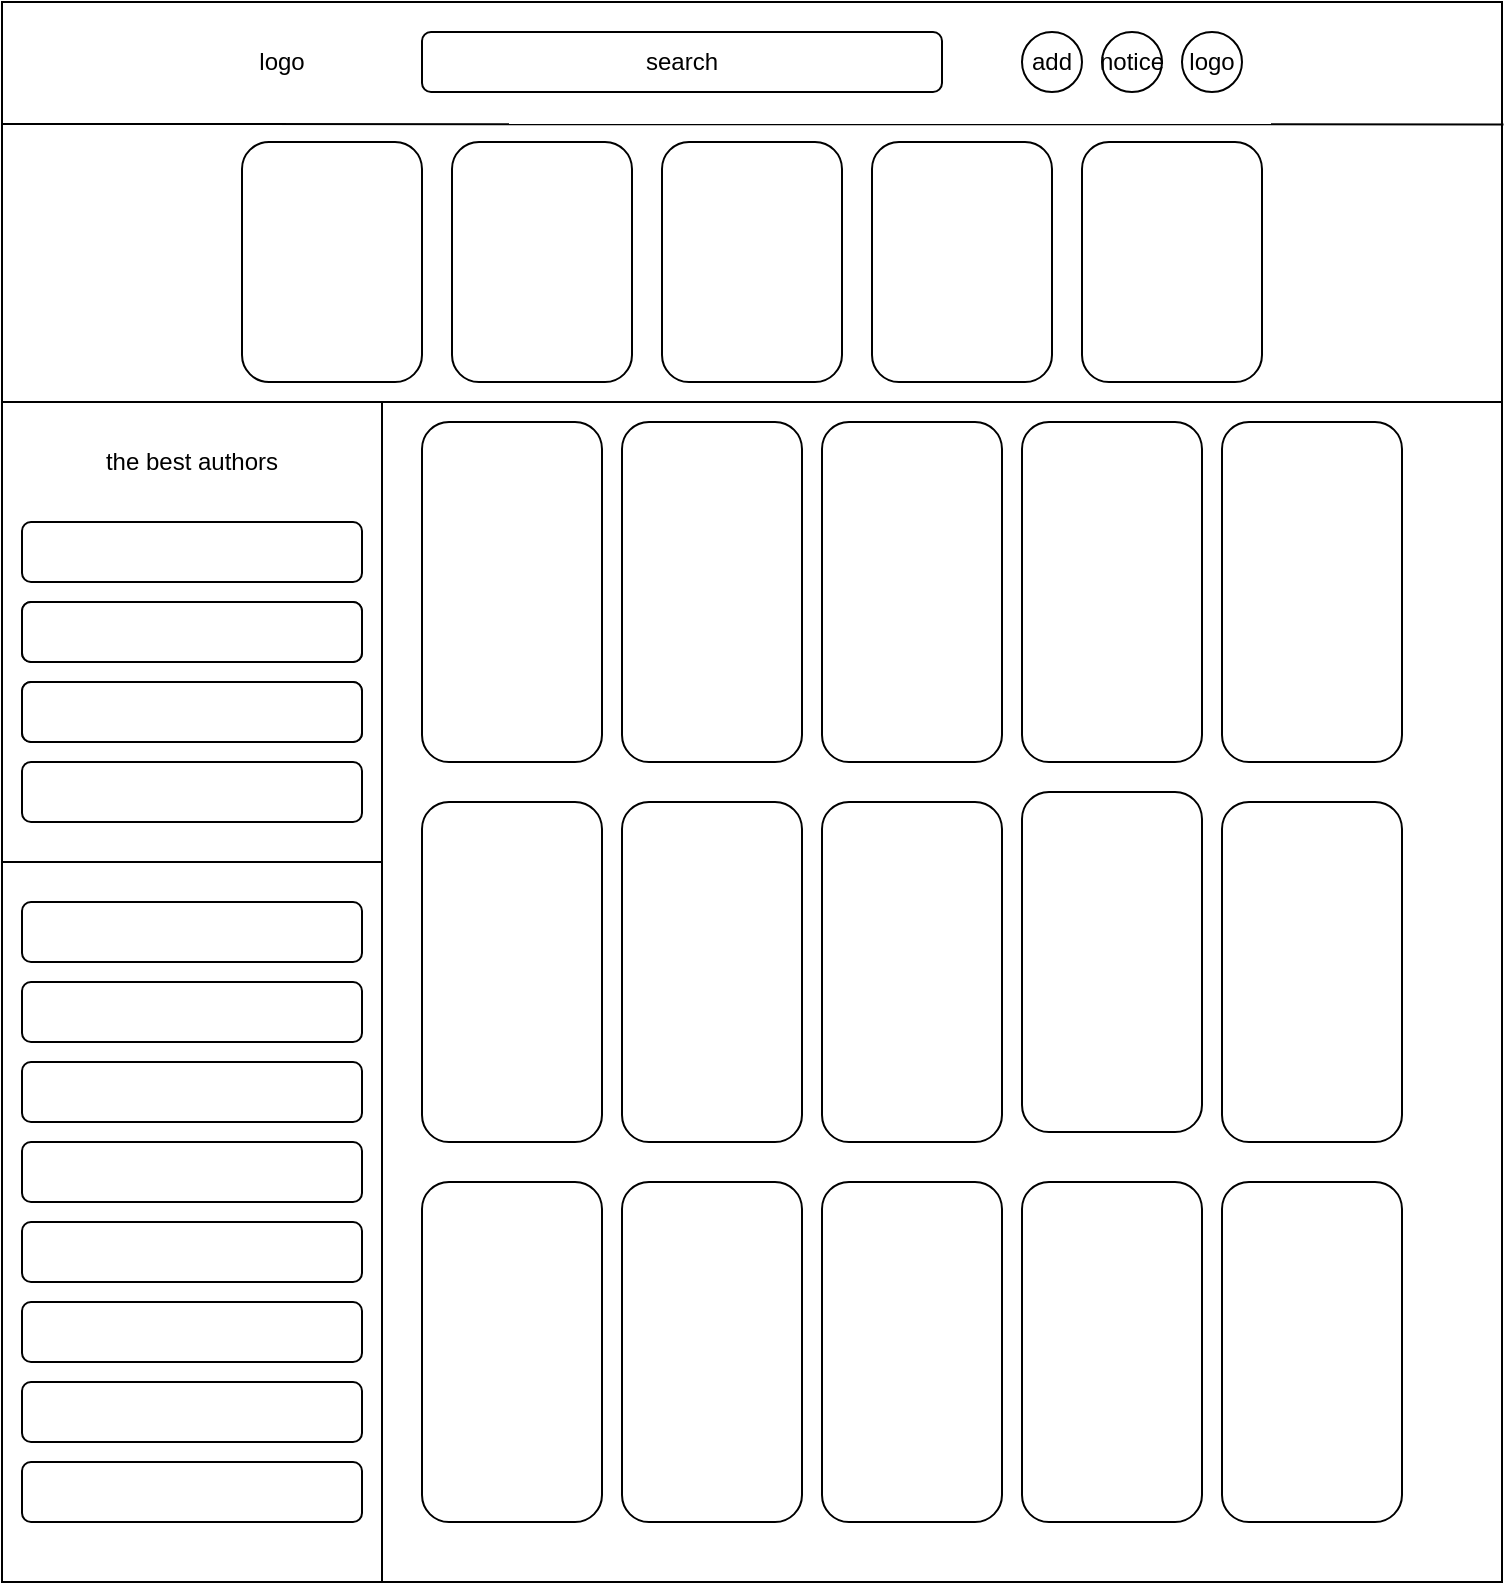 <mxfile version="13.7.4" type="github">
  <diagram id="FPmr122zrvJq5NRcY5wi" name="Page-1">
    <mxGraphModel dx="1640" dy="941" grid="1" gridSize="10" guides="1" tooltips="1" connect="1" arrows="1" fold="1" page="1" pageScale="1" pageWidth="827" pageHeight="1169" math="0" shadow="0">
      <root>
        <mxCell id="0" />
        <mxCell id="1" parent="0" />
        <mxCell id="BwX4vjp6zsM9y9sXOh-W-115" value="" style="rounded=0;whiteSpace=wrap;html=1;" parent="1" vertex="1">
          <mxGeometry x="50" y="20" width="750" height="790" as="geometry" />
        </mxCell>
        <mxCell id="BwX4vjp6zsM9y9sXOh-W-3" value="" style="endArrow=none;html=1;entryX=1.001;entryY=0.089;entryDx=0;entryDy=0;entryPerimeter=0;" parent="1" edge="1">
          <mxGeometry width="50" height="50" relative="1" as="geometry">
            <mxPoint x="50" y="81" as="sourcePoint" />
            <mxPoint x="800.75" y="81.2" as="targetPoint" />
          </mxGeometry>
        </mxCell>
        <mxCell id="BwX4vjp6zsM9y9sXOh-W-4" value="logo" style="text;html=1;strokeColor=none;fillColor=none;align=center;verticalAlign=middle;whiteSpace=wrap;rounded=0;" parent="1" vertex="1">
          <mxGeometry x="170" y="40" width="40" height="20" as="geometry" />
        </mxCell>
        <mxCell id="BwX4vjp6zsM9y9sXOh-W-5" value="search" style="rounded=1;whiteSpace=wrap;html=1;" parent="1" vertex="1">
          <mxGeometry x="260" y="35" width="260" height="30" as="geometry" />
        </mxCell>
        <mxCell id="BwX4vjp6zsM9y9sXOh-W-6" value="notice" style="ellipse;whiteSpace=wrap;html=1;rounded=0;" parent="1" vertex="1">
          <mxGeometry x="600" y="35" width="30" height="30" as="geometry" />
        </mxCell>
        <mxCell id="BwX4vjp6zsM9y9sXOh-W-7" value="logo" style="ellipse;whiteSpace=wrap;html=1;rounded=0;" parent="1" vertex="1">
          <mxGeometry x="640" y="35" width="30" height="30" as="geometry" />
        </mxCell>
        <mxCell id="BwX4vjp6zsM9y9sXOh-W-15" value="add" style="ellipse;whiteSpace=wrap;html=1;rounded=0;" parent="1" vertex="1">
          <mxGeometry x="560" y="35" width="30" height="30" as="geometry" />
        </mxCell>
        <mxCell id="BwX4vjp6zsM9y9sXOh-W-37" value="" style="rounded=1;whiteSpace=wrap;html=1;" parent="1" vertex="1">
          <mxGeometry x="170" y="90" width="90" height="120" as="geometry" />
        </mxCell>
        <mxCell id="BwX4vjp6zsM9y9sXOh-W-38" value="" style="rounded=1;whiteSpace=wrap;html=1;" parent="1" vertex="1">
          <mxGeometry x="275" y="90" width="90" height="120" as="geometry" />
        </mxCell>
        <mxCell id="BwX4vjp6zsM9y9sXOh-W-39" value="" style="rounded=1;whiteSpace=wrap;html=1;" parent="1" vertex="1">
          <mxGeometry x="380" y="90" width="90" height="120" as="geometry" />
        </mxCell>
        <mxCell id="BwX4vjp6zsM9y9sXOh-W-40" value="" style="rounded=1;whiteSpace=wrap;html=1;" parent="1" vertex="1">
          <mxGeometry x="485" y="90" width="90" height="120" as="geometry" />
        </mxCell>
        <mxCell id="BwX4vjp6zsM9y9sXOh-W-41" value="" style="rounded=1;whiteSpace=wrap;html=1;" parent="1" vertex="1">
          <mxGeometry x="590" y="90" width="90" height="120" as="geometry" />
        </mxCell>
        <mxCell id="BwX4vjp6zsM9y9sXOh-W-42" value="" style="endArrow=none;html=1;" parent="1" edge="1">
          <mxGeometry width="50" height="50" relative="1" as="geometry">
            <mxPoint x="50" y="220" as="sourcePoint" />
            <mxPoint x="800" y="220" as="targetPoint" />
          </mxGeometry>
        </mxCell>
        <mxCell id="BwX4vjp6zsM9y9sXOh-W-58" value="" style="rounded=1;whiteSpace=wrap;html=1;" parent="1" vertex="1">
          <mxGeometry x="260" y="610" width="90" height="170" as="geometry" />
        </mxCell>
        <mxCell id="BwX4vjp6zsM9y9sXOh-W-59" value="" style="rounded=1;whiteSpace=wrap;html=1;" parent="1" vertex="1">
          <mxGeometry x="460" y="610" width="90" height="170" as="geometry" />
        </mxCell>
        <mxCell id="BwX4vjp6zsM9y9sXOh-W-60" value="" style="rounded=1;whiteSpace=wrap;html=1;" parent="1" vertex="1">
          <mxGeometry x="660" y="610" width="90" height="170" as="geometry" />
        </mxCell>
        <mxCell id="BwX4vjp6zsM9y9sXOh-W-64" value="" style="endArrow=none;html=1;" parent="1" edge="1">
          <mxGeometry width="50" height="50" relative="1" as="geometry">
            <mxPoint x="240" y="810" as="sourcePoint" />
            <mxPoint x="240" y="220" as="targetPoint" />
          </mxGeometry>
        </mxCell>
        <mxCell id="BwX4vjp6zsM9y9sXOh-W-66" value="" style="rounded=1;whiteSpace=wrap;html=1;" parent="1" vertex="1">
          <mxGeometry x="60" y="280" width="170" height="30" as="geometry" />
        </mxCell>
        <mxCell id="BwX4vjp6zsM9y9sXOh-W-67" value="" style="rounded=1;whiteSpace=wrap;html=1;" parent="1" vertex="1">
          <mxGeometry x="60" y="360" width="170" height="30" as="geometry" />
        </mxCell>
        <mxCell id="BwX4vjp6zsM9y9sXOh-W-68" value="" style="rounded=1;whiteSpace=wrap;html=1;" parent="1" vertex="1">
          <mxGeometry x="60" y="320" width="170" height="30" as="geometry" />
        </mxCell>
        <mxCell id="BwX4vjp6zsM9y9sXOh-W-69" value="" style="rounded=1;whiteSpace=wrap;html=1;" parent="1" vertex="1">
          <mxGeometry x="60" y="360" width="170" height="30" as="geometry" />
        </mxCell>
        <mxCell id="BwX4vjp6zsM9y9sXOh-W-70" value="" style="rounded=1;whiteSpace=wrap;html=1;" parent="1" vertex="1">
          <mxGeometry x="60" y="320" width="170" height="30" as="geometry" />
        </mxCell>
        <mxCell id="BwX4vjp6zsM9y9sXOh-W-73" value="" style="rounded=1;whiteSpace=wrap;html=1;" parent="1" vertex="1">
          <mxGeometry x="60" y="400" width="170" height="30" as="geometry" />
        </mxCell>
        <mxCell id="BwX4vjp6zsM9y9sXOh-W-77" value="" style="rounded=1;whiteSpace=wrap;html=1;" parent="1" vertex="1">
          <mxGeometry x="60" y="710" width="170" height="30" as="geometry" />
        </mxCell>
        <mxCell id="BwX4vjp6zsM9y9sXOh-W-78" value="" style="rounded=1;whiteSpace=wrap;html=1;" parent="1" vertex="1">
          <mxGeometry x="60" y="670" width="170" height="30" as="geometry" />
        </mxCell>
        <mxCell id="BwX4vjp6zsM9y9sXOh-W-80" value="" style="rounded=1;whiteSpace=wrap;html=1;" parent="1" vertex="1">
          <mxGeometry x="60" y="630" width="170" height="30" as="geometry" />
        </mxCell>
        <mxCell id="BwX4vjp6zsM9y9sXOh-W-81" value="" style="rounded=1;whiteSpace=wrap;html=1;" parent="1" vertex="1">
          <mxGeometry x="60" y="750" width="170" height="30" as="geometry" />
        </mxCell>
        <mxCell id="BwX4vjp6zsM9y9sXOh-W-82" value="the best authors" style="text;html=1;strokeColor=none;fillColor=none;align=center;verticalAlign=middle;whiteSpace=wrap;rounded=0;" parent="1" vertex="1">
          <mxGeometry x="80" y="230" width="130" height="40" as="geometry" />
        </mxCell>
        <mxCell id="BwX4vjp6zsM9y9sXOh-W-83" value="" style="endArrow=none;html=1;" parent="1" edge="1">
          <mxGeometry width="50" height="50" relative="1" as="geometry">
            <mxPoint x="50" y="450" as="sourcePoint" />
            <mxPoint x="240" y="450" as="targetPoint" />
            <Array as="points">
              <mxPoint x="190" y="450" />
            </Array>
          </mxGeometry>
        </mxCell>
        <mxCell id="BwX4vjp6zsM9y9sXOh-W-92" value="" style="rounded=1;whiteSpace=wrap;html=1;" parent="1" vertex="1">
          <mxGeometry x="60" y="470" width="170" height="30" as="geometry" />
        </mxCell>
        <mxCell id="BwX4vjp6zsM9y9sXOh-W-93" value="" style="rounded=1;whiteSpace=wrap;html=1;" parent="1" vertex="1">
          <mxGeometry x="60" y="510" width="170" height="30" as="geometry" />
        </mxCell>
        <mxCell id="BwX4vjp6zsM9y9sXOh-W-94" value="" style="rounded=1;whiteSpace=wrap;html=1;" parent="1" vertex="1">
          <mxGeometry x="60" y="550" width="170" height="30" as="geometry" />
        </mxCell>
        <mxCell id="BwX4vjp6zsM9y9sXOh-W-95" value="" style="rounded=1;whiteSpace=wrap;html=1;" parent="1" vertex="1">
          <mxGeometry x="60" y="590" width="170" height="30" as="geometry" />
        </mxCell>
        <mxCell id="BwX4vjp6zsM9y9sXOh-W-97" value="" style="rounded=1;whiteSpace=wrap;html=1;" parent="1" vertex="1">
          <mxGeometry x="360" y="610" width="90" height="170" as="geometry" />
        </mxCell>
        <mxCell id="BwX4vjp6zsM9y9sXOh-W-100" value="" style="rounded=1;whiteSpace=wrap;html=1;" parent="1" vertex="1">
          <mxGeometry x="260" y="230" width="90" height="170" as="geometry" />
        </mxCell>
        <mxCell id="BwX4vjp6zsM9y9sXOh-W-101" value="" style="rounded=1;whiteSpace=wrap;html=1;" parent="1" vertex="1">
          <mxGeometry x="360" y="230" width="90" height="170" as="geometry" />
        </mxCell>
        <mxCell id="BwX4vjp6zsM9y9sXOh-W-102" value="" style="rounded=1;whiteSpace=wrap;html=1;" parent="1" vertex="1">
          <mxGeometry x="460" y="230" width="90" height="170" as="geometry" />
        </mxCell>
        <mxCell id="BwX4vjp6zsM9y9sXOh-W-103" value="" style="rounded=1;whiteSpace=wrap;html=1;" parent="1" vertex="1">
          <mxGeometry x="560" y="230" width="90" height="170" as="geometry" />
        </mxCell>
        <mxCell id="BwX4vjp6zsM9y9sXOh-W-104" value="" style="rounded=1;whiteSpace=wrap;html=1;" parent="1" vertex="1">
          <mxGeometry x="560" y="415" width="90" height="170" as="geometry" />
        </mxCell>
        <mxCell id="BwX4vjp6zsM9y9sXOh-W-105" value="" style="rounded=1;whiteSpace=wrap;html=1;" parent="1" vertex="1">
          <mxGeometry x="460" y="420" width="90" height="170" as="geometry" />
        </mxCell>
        <mxCell id="BwX4vjp6zsM9y9sXOh-W-106" value="" style="rounded=1;whiteSpace=wrap;html=1;" parent="1" vertex="1">
          <mxGeometry x="360" y="420" width="90" height="170" as="geometry" />
        </mxCell>
        <mxCell id="BwX4vjp6zsM9y9sXOh-W-107" value="" style="rounded=1;whiteSpace=wrap;html=1;" parent="1" vertex="1">
          <mxGeometry x="260" y="420" width="90" height="170" as="geometry" />
        </mxCell>
        <mxCell id="BwX4vjp6zsM9y9sXOh-W-108" value="" style="rounded=1;whiteSpace=wrap;html=1;" parent="1" vertex="1">
          <mxGeometry x="660" y="230" width="90" height="170" as="geometry" />
        </mxCell>
        <mxCell id="BwX4vjp6zsM9y9sXOh-W-109" value="" style="rounded=1;whiteSpace=wrap;html=1;" parent="1" vertex="1">
          <mxGeometry x="660" y="420" width="90" height="170" as="geometry" />
        </mxCell>
        <mxCell id="BwX4vjp6zsM9y9sXOh-W-110" value="" style="rounded=1;whiteSpace=wrap;html=1;" parent="1" vertex="1">
          <mxGeometry x="560" y="610" width="90" height="170" as="geometry" />
        </mxCell>
      </root>
    </mxGraphModel>
  </diagram>
</mxfile>
